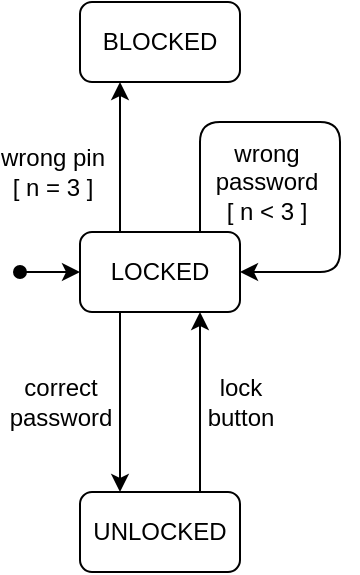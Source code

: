 <mxfile version="12.6.5" type="device"><diagram id="KyyjR69hYbcUKCOmqxQM" name="Page-1"><mxGraphModel dx="442" dy="818" grid="1" gridSize="10" guides="1" tooltips="1" connect="1" arrows="1" fold="1" page="1" pageScale="1" pageWidth="850" pageHeight="1100" math="0" shadow="0"><root><mxCell id="0"/><mxCell id="1" parent="0"/><mxCell id="vkxwzqPlxqG7_8QJXLYx-17" style="edgeStyle=orthogonalEdgeStyle;rounded=0;orthogonalLoop=1;jettySize=auto;html=1;exitX=0.25;exitY=0;exitDx=0;exitDy=0;entryX=0.25;entryY=1;entryDx=0;entryDy=0;labelBackgroundColor=none;startArrow=none;startFill=0;" parent="1" source="vkxwzqPlxqG7_8QJXLYx-6" target="vkxwzqPlxqG7_8QJXLYx-16" edge="1"><mxGeometry relative="1" as="geometry"/></mxCell><mxCell id="vkxwzqPlxqG7_8QJXLYx-19" value="&lt;div&gt;wrong pin&lt;/div&gt;&lt;div&gt;[ n = 3 ]&lt;br&gt;&lt;/div&gt;" style="text;html=1;resizable=0;points=[];align=center;verticalAlign=middle;labelBackgroundColor=none;" parent="vkxwzqPlxqG7_8QJXLYx-17" vertex="1" connectable="0"><mxGeometry x="0.236" y="1" relative="1" as="geometry"><mxPoint x="-33" y="16" as="offset"/></mxGeometry></mxCell><mxCell id="vkxwzqPlxqG7_8QJXLYx-6" value="LOCKED" style="rounded=1;whiteSpace=wrap;html=1;labelBackgroundColor=none;" parent="1" vertex="1"><mxGeometry x="160" y="175" width="80" height="40" as="geometry"/></mxCell><mxCell id="vkxwzqPlxqG7_8QJXLYx-10" style="edgeStyle=orthogonalEdgeStyle;rounded=0;orthogonalLoop=1;jettySize=auto;html=1;exitX=0.75;exitY=0;exitDx=0;exitDy=0;entryX=0.75;entryY=1;entryDx=0;entryDy=0;labelBackgroundColor=none;startArrow=none;startFill=0;" parent="1" source="vkxwzqPlxqG7_8QJXLYx-7" target="vkxwzqPlxqG7_8QJXLYx-6" edge="1"><mxGeometry relative="1" as="geometry"/></mxCell><mxCell id="vkxwzqPlxqG7_8QJXLYx-12" value="&lt;div&gt;lock &lt;br&gt;&lt;/div&gt;&lt;div&gt;button&lt;/div&gt;" style="text;html=1;resizable=0;points=[];align=center;verticalAlign=middle;labelBackgroundColor=none;" parent="vkxwzqPlxqG7_8QJXLYx-10" vertex="1" connectable="0"><mxGeometry x="-0.244" y="1" relative="1" as="geometry"><mxPoint x="21" y="-11" as="offset"/></mxGeometry></mxCell><mxCell id="vkxwzqPlxqG7_8QJXLYx-7" value="UNLOCKED" style="rounded=1;whiteSpace=wrap;html=1;labelBackgroundColor=none;" parent="1" vertex="1"><mxGeometry x="160" y="305" width="80" height="40" as="geometry"/></mxCell><mxCell id="vkxwzqPlxqG7_8QJXLYx-8" value="" style="endArrow=classic;html=1;labelBackgroundColor=none;entryX=0;entryY=0.5;entryDx=0;entryDy=0;startArrow=oval;startFill=1;" parent="1" target="vkxwzqPlxqG7_8QJXLYx-6" edge="1"><mxGeometry width="50" height="50" relative="1" as="geometry"><mxPoint x="130" y="195" as="sourcePoint"/><mxPoint x="210" y="365" as="targetPoint"/></mxGeometry></mxCell><mxCell id="vkxwzqPlxqG7_8QJXLYx-9" value="" style="endArrow=classic;html=1;labelBackgroundColor=none;exitX=0.25;exitY=1;exitDx=0;exitDy=0;entryX=0.25;entryY=0;entryDx=0;entryDy=0;" parent="1" source="vkxwzqPlxqG7_8QJXLYx-6" target="vkxwzqPlxqG7_8QJXLYx-7" edge="1"><mxGeometry width="50" height="50" relative="1" as="geometry"><mxPoint x="120" y="415" as="sourcePoint"/><mxPoint x="170" y="365" as="targetPoint"/></mxGeometry></mxCell><mxCell id="vkxwzqPlxqG7_8QJXLYx-11" value="&lt;div&gt;correct&lt;/div&gt;&lt;div&gt;password&lt;br&gt;&lt;/div&gt;" style="text;html=1;resizable=0;points=[];align=center;verticalAlign=middle;labelBackgroundColor=none;" parent="vkxwzqPlxqG7_8QJXLYx-9" vertex="1" connectable="0"><mxGeometry x="0.311" y="3" relative="1" as="geometry"><mxPoint x="-33" y="-14" as="offset"/></mxGeometry></mxCell><mxCell id="vkxwzqPlxqG7_8QJXLYx-13" value="" style="endArrow=classic;html=1;labelBackgroundColor=none;exitX=0.75;exitY=0;exitDx=0;exitDy=0;entryX=1;entryY=0.5;entryDx=0;entryDy=0;" parent="1" source="vkxwzqPlxqG7_8QJXLYx-6" target="vkxwzqPlxqG7_8QJXLYx-6" edge="1"><mxGeometry width="50" height="50" relative="1" as="geometry"><mxPoint x="120" y="420" as="sourcePoint"/><mxPoint x="170" y="370" as="targetPoint"/><Array as="points"><mxPoint x="220" y="120"/><mxPoint x="290" y="120"/><mxPoint x="290" y="195"/></Array></mxGeometry></mxCell><mxCell id="vkxwzqPlxqG7_8QJXLYx-14" value="&lt;div&gt;wrong&lt;/div&gt;&lt;div&gt;password&lt;/div&gt;&lt;div&gt;[ n &amp;lt; 3 ]&lt;br&gt;&lt;/div&gt;" style="text;html=1;resizable=0;points=[];align=center;verticalAlign=middle;labelBackgroundColor=none;" parent="vkxwzqPlxqG7_8QJXLYx-13" vertex="1" connectable="0"><mxGeometry x="-0.136" y="-2" relative="1" as="geometry"><mxPoint x="-20" y="28" as="offset"/></mxGeometry></mxCell><mxCell id="vkxwzqPlxqG7_8QJXLYx-16" value="BLOCKED" style="rounded=1;whiteSpace=wrap;html=1;labelBackgroundColor=none;" parent="1" vertex="1"><mxGeometry x="160" y="60" width="80" height="40" as="geometry"/></mxCell></root></mxGraphModel></diagram></mxfile>